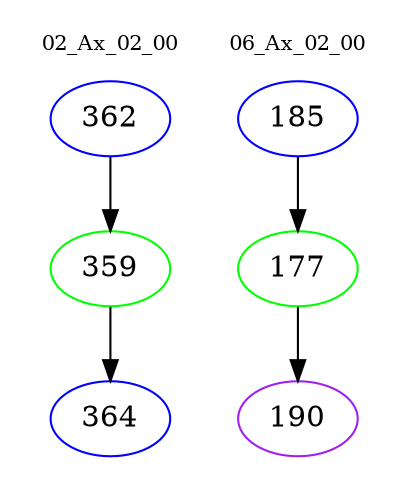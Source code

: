 digraph{
subgraph cluster_0 {
color = white
label = "02_Ax_02_00";
fontsize=10;
T0_362 [label="362", color="blue"]
T0_362 -> T0_359 [color="black"]
T0_359 [label="359", color="green"]
T0_359 -> T0_364 [color="black"]
T0_364 [label="364", color="blue"]
}
subgraph cluster_1 {
color = white
label = "06_Ax_02_00";
fontsize=10;
T1_185 [label="185", color="blue"]
T1_185 -> T1_177 [color="black"]
T1_177 [label="177", color="green"]
T1_177 -> T1_190 [color="black"]
T1_190 [label="190", color="purple"]
}
}
